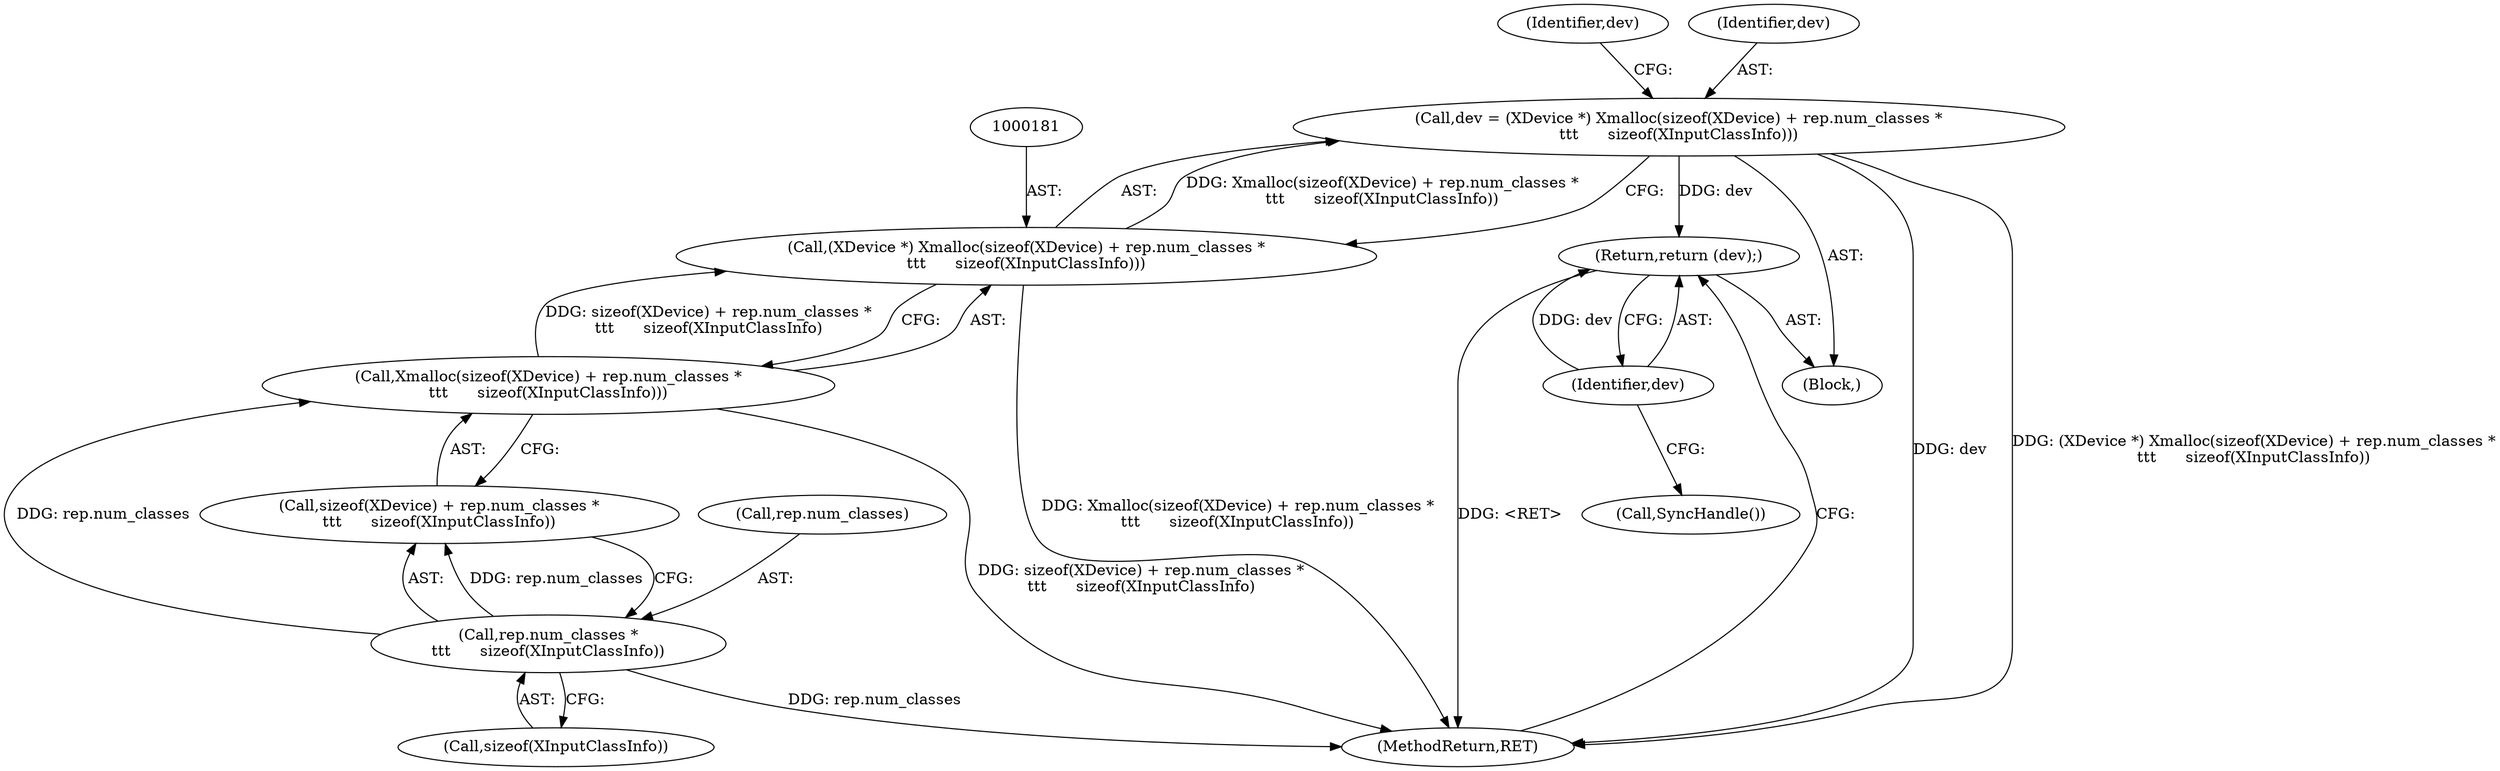 digraph "0_libXi_19a9cd607de73947fcfb104682f203ffe4e1f4e5_3@pointer" {
"1000212" [label="(Return,return (dev);)"];
"1000213" [label="(Identifier,dev)"];
"1000178" [label="(Call,dev = (XDevice *) Xmalloc(sizeof(XDevice) + rep.num_classes *\n\t\t\t      sizeof(XInputClassInfo)))"];
"1000180" [label="(Call,(XDevice *) Xmalloc(sizeof(XDevice) + rep.num_classes *\n\t\t\t      sizeof(XInputClassInfo)))"];
"1000182" [label="(Call,Xmalloc(sizeof(XDevice) + rep.num_classes *\n\t\t\t      sizeof(XInputClassInfo)))"];
"1000186" [label="(Call,rep.num_classes *\n\t\t\t      sizeof(XInputClassInfo))"];
"1000193" [label="(Identifier,dev)"];
"1000214" [label="(MethodReturn,RET)"];
"1000212" [label="(Return,return (dev);)"];
"1000179" [label="(Identifier,dev)"];
"1000187" [label="(Call,rep.num_classes)"];
"1000182" [label="(Call,Xmalloc(sizeof(XDevice) + rep.num_classes *\n\t\t\t      sizeof(XInputClassInfo)))"];
"1000190" [label="(Call,sizeof(XInputClassInfo))"];
"1000105" [label="(Block,)"];
"1000180" [label="(Call,(XDevice *) Xmalloc(sizeof(XDevice) + rep.num_classes *\n\t\t\t      sizeof(XInputClassInfo)))"];
"1000211" [label="(Call,SyncHandle())"];
"1000183" [label="(Call,sizeof(XDevice) + rep.num_classes *\n\t\t\t      sizeof(XInputClassInfo))"];
"1000178" [label="(Call,dev = (XDevice *) Xmalloc(sizeof(XDevice) + rep.num_classes *\n\t\t\t      sizeof(XInputClassInfo)))"];
"1000186" [label="(Call,rep.num_classes *\n\t\t\t      sizeof(XInputClassInfo))"];
"1000213" [label="(Identifier,dev)"];
"1000212" -> "1000105"  [label="AST: "];
"1000212" -> "1000213"  [label="CFG: "];
"1000213" -> "1000212"  [label="AST: "];
"1000214" -> "1000212"  [label="CFG: "];
"1000212" -> "1000214"  [label="DDG: <RET>"];
"1000213" -> "1000212"  [label="DDG: dev"];
"1000178" -> "1000212"  [label="DDG: dev"];
"1000213" -> "1000211"  [label="CFG: "];
"1000178" -> "1000105"  [label="AST: "];
"1000178" -> "1000180"  [label="CFG: "];
"1000179" -> "1000178"  [label="AST: "];
"1000180" -> "1000178"  [label="AST: "];
"1000193" -> "1000178"  [label="CFG: "];
"1000178" -> "1000214"  [label="DDG: dev"];
"1000178" -> "1000214"  [label="DDG: (XDevice *) Xmalloc(sizeof(XDevice) + rep.num_classes *\n\t\t\t      sizeof(XInputClassInfo))"];
"1000180" -> "1000178"  [label="DDG: Xmalloc(sizeof(XDevice) + rep.num_classes *\n\t\t\t      sizeof(XInputClassInfo))"];
"1000180" -> "1000182"  [label="CFG: "];
"1000181" -> "1000180"  [label="AST: "];
"1000182" -> "1000180"  [label="AST: "];
"1000180" -> "1000214"  [label="DDG: Xmalloc(sizeof(XDevice) + rep.num_classes *\n\t\t\t      sizeof(XInputClassInfo))"];
"1000182" -> "1000180"  [label="DDG: sizeof(XDevice) + rep.num_classes *\n\t\t\t      sizeof(XInputClassInfo)"];
"1000182" -> "1000183"  [label="CFG: "];
"1000183" -> "1000182"  [label="AST: "];
"1000182" -> "1000214"  [label="DDG: sizeof(XDevice) + rep.num_classes *\n\t\t\t      sizeof(XInputClassInfo)"];
"1000186" -> "1000182"  [label="DDG: rep.num_classes"];
"1000186" -> "1000183"  [label="AST: "];
"1000186" -> "1000190"  [label="CFG: "];
"1000187" -> "1000186"  [label="AST: "];
"1000190" -> "1000186"  [label="AST: "];
"1000183" -> "1000186"  [label="CFG: "];
"1000186" -> "1000214"  [label="DDG: rep.num_classes"];
"1000186" -> "1000183"  [label="DDG: rep.num_classes"];
}
